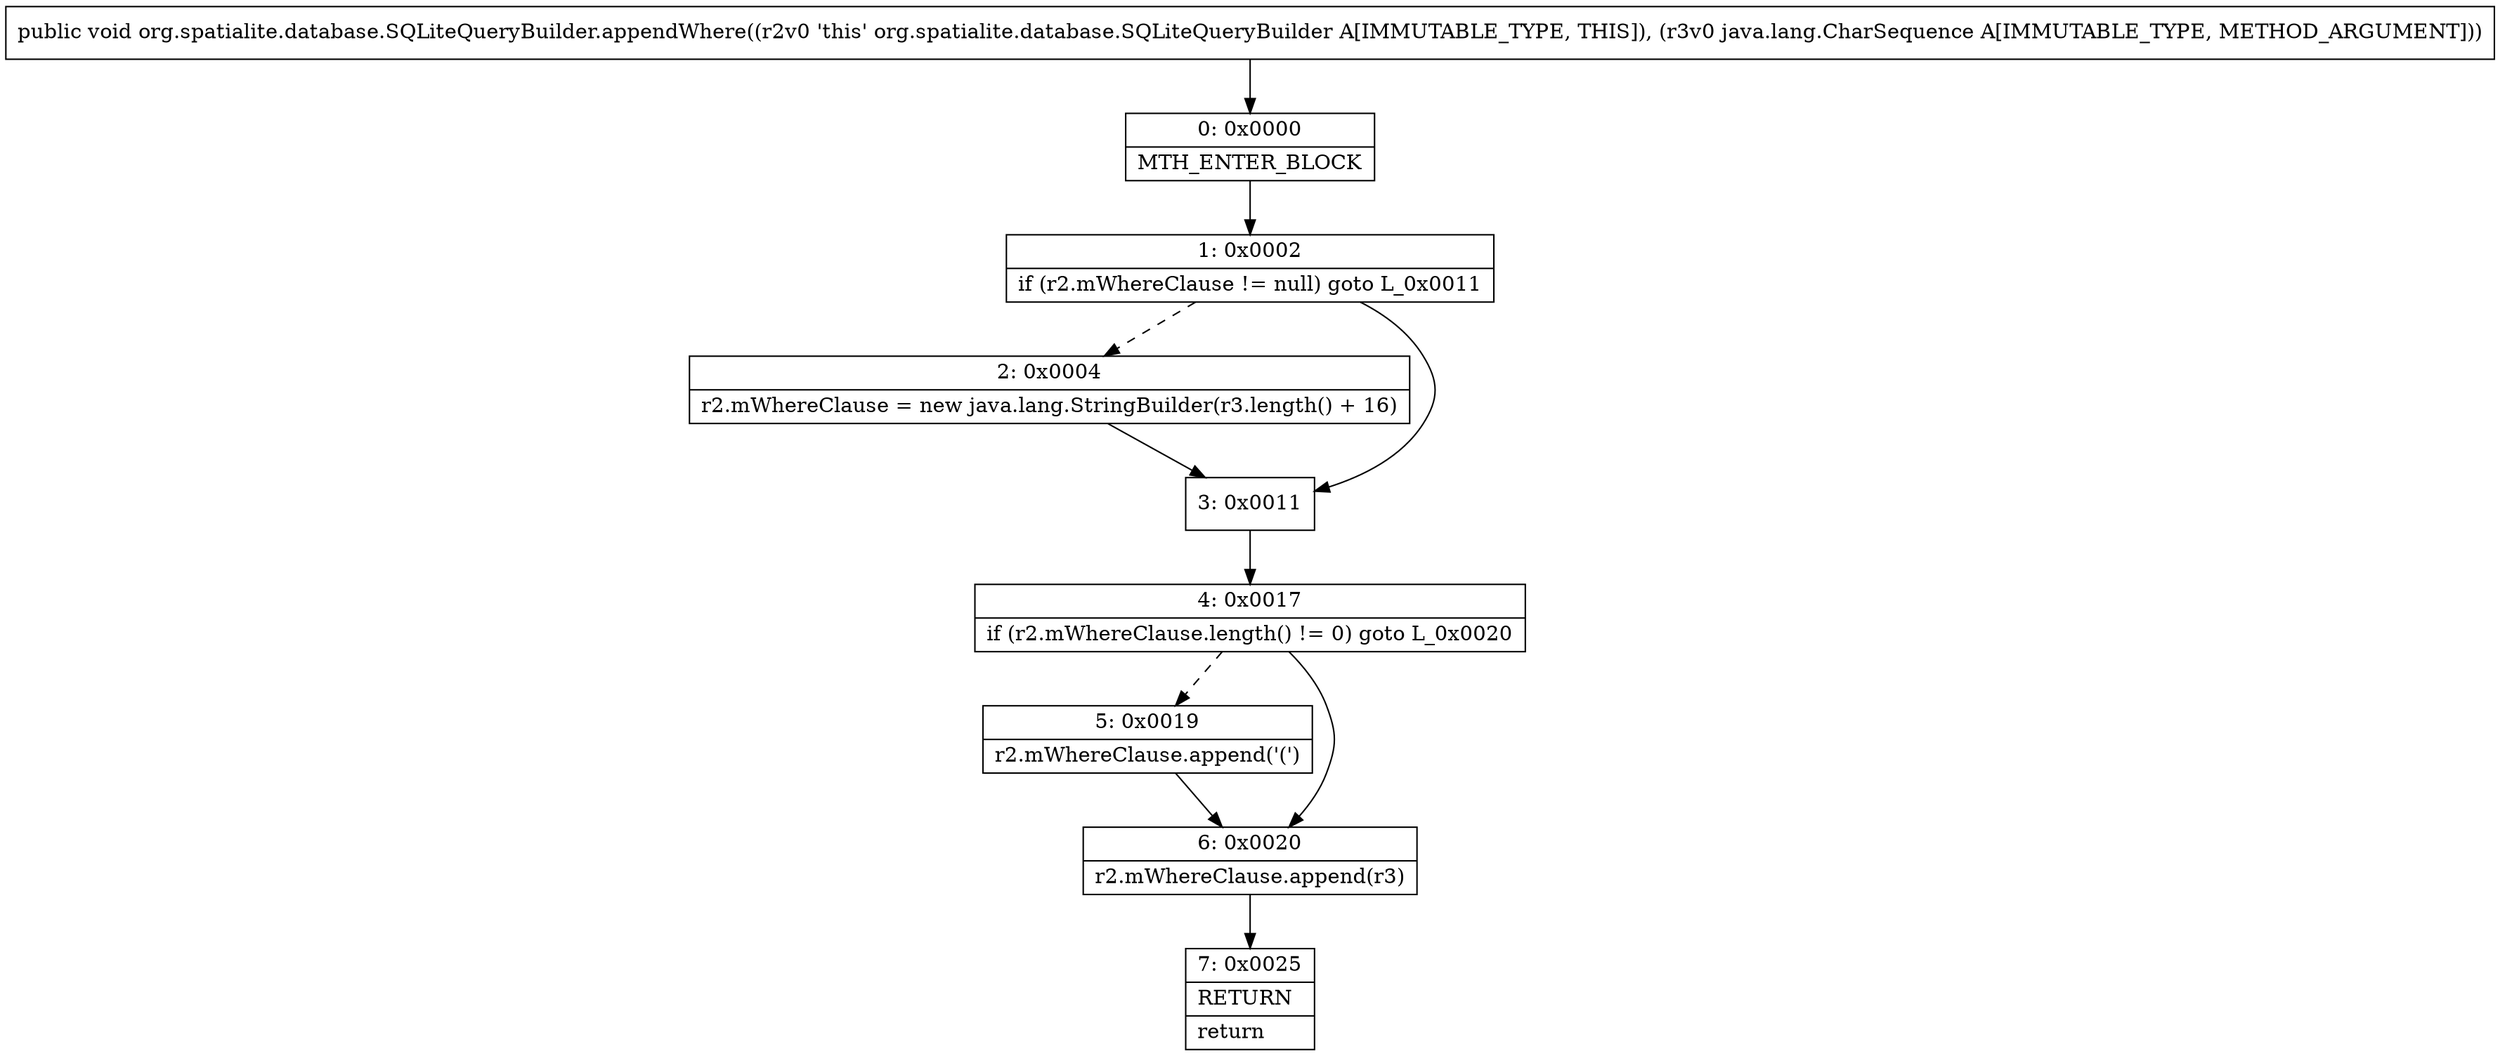 digraph "CFG fororg.spatialite.database.SQLiteQueryBuilder.appendWhere(Ljava\/lang\/CharSequence;)V" {
Node_0 [shape=record,label="{0\:\ 0x0000|MTH_ENTER_BLOCK\l}"];
Node_1 [shape=record,label="{1\:\ 0x0002|if (r2.mWhereClause != null) goto L_0x0011\l}"];
Node_2 [shape=record,label="{2\:\ 0x0004|r2.mWhereClause = new java.lang.StringBuilder(r3.length() + 16)\l}"];
Node_3 [shape=record,label="{3\:\ 0x0011}"];
Node_4 [shape=record,label="{4\:\ 0x0017|if (r2.mWhereClause.length() != 0) goto L_0x0020\l}"];
Node_5 [shape=record,label="{5\:\ 0x0019|r2.mWhereClause.append('(')\l}"];
Node_6 [shape=record,label="{6\:\ 0x0020|r2.mWhereClause.append(r3)\l}"];
Node_7 [shape=record,label="{7\:\ 0x0025|RETURN\l|return\l}"];
MethodNode[shape=record,label="{public void org.spatialite.database.SQLiteQueryBuilder.appendWhere((r2v0 'this' org.spatialite.database.SQLiteQueryBuilder A[IMMUTABLE_TYPE, THIS]), (r3v0 java.lang.CharSequence A[IMMUTABLE_TYPE, METHOD_ARGUMENT])) }"];
MethodNode -> Node_0;
Node_0 -> Node_1;
Node_1 -> Node_2[style=dashed];
Node_1 -> Node_3;
Node_2 -> Node_3;
Node_3 -> Node_4;
Node_4 -> Node_5[style=dashed];
Node_4 -> Node_6;
Node_5 -> Node_6;
Node_6 -> Node_7;
}

